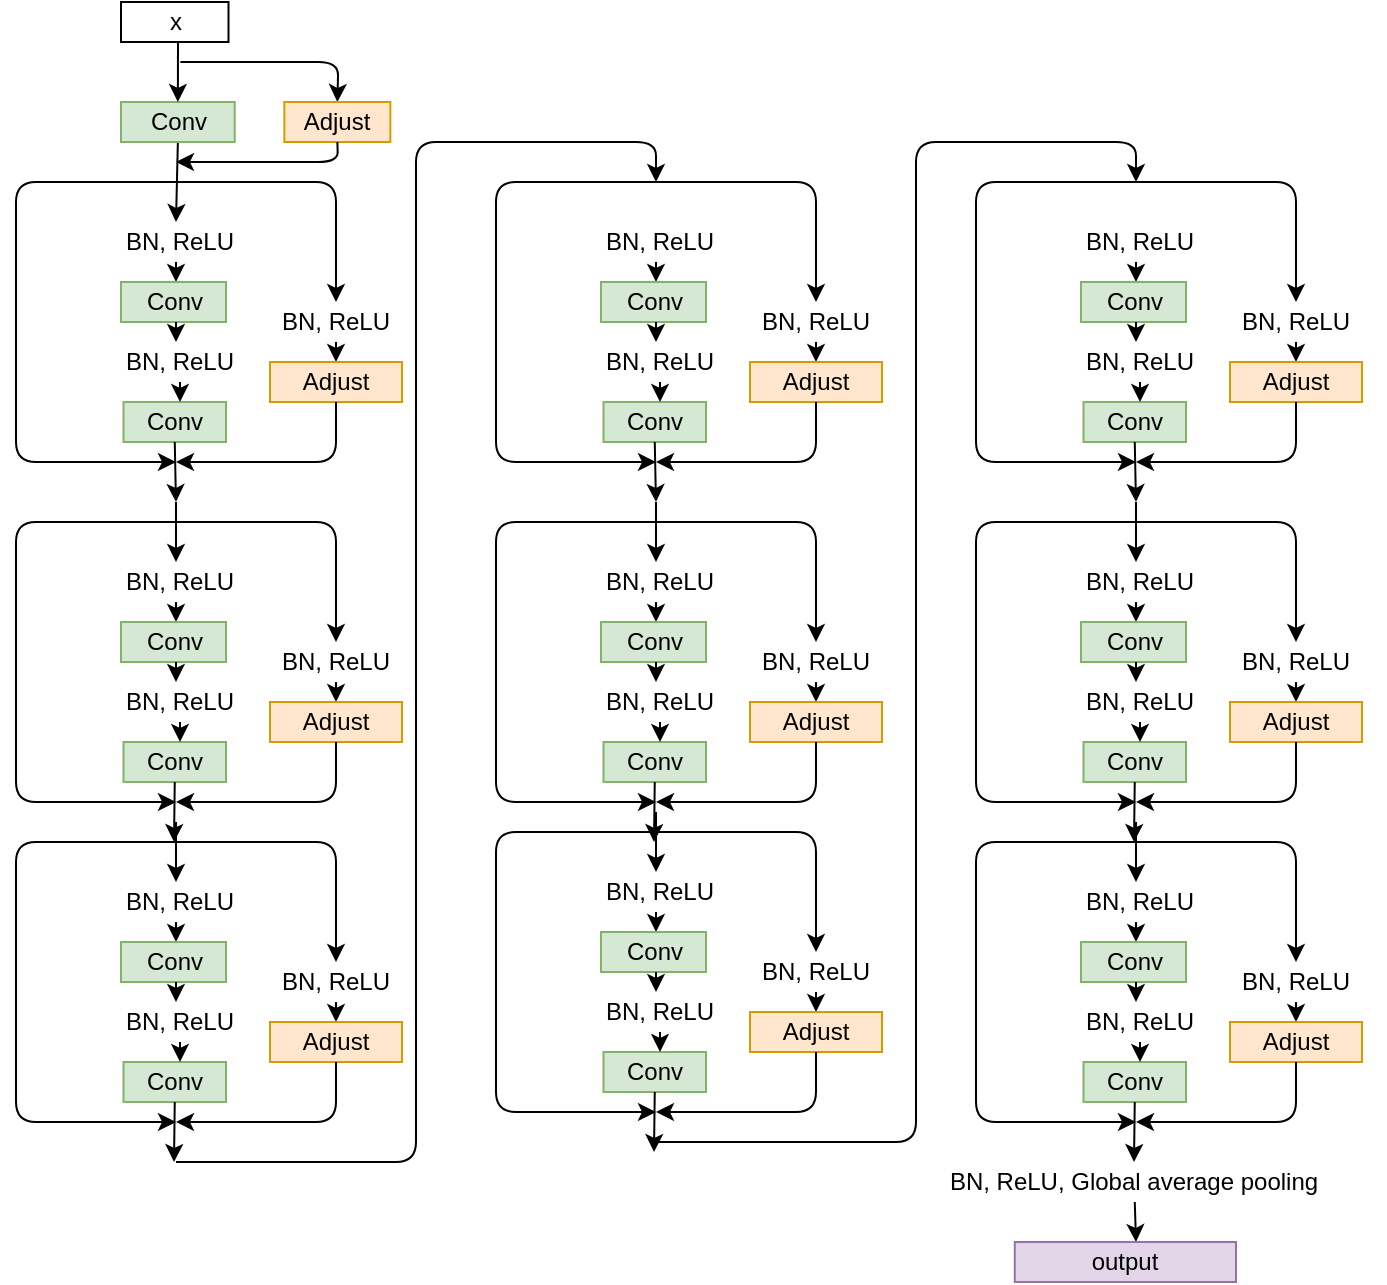 <mxfile version="14.6.11" type="github">
  <diagram id="GpvEQr9YDzucpZNFyImm" name="Page-1">
    <mxGraphModel dx="940" dy="432" grid="1" gridSize="10" guides="1" tooltips="1" connect="1" arrows="1" fold="1" page="1" pageScale="1" pageWidth="827" pageHeight="1169" math="0" shadow="0">
      <root>
        <mxCell id="0" />
        <mxCell id="1" parent="0" />
        <mxCell id="eCgNfEQt5wWKAngx1kvm-1" value="" style="endArrow=classic;html=1;exitX=0.5;exitY=1;exitDx=0;exitDy=0;" parent="1" edge="1" source="tpOn9UZyfmC797NuHd5--21">
          <mxGeometry width="50" height="50" relative="1" as="geometry">
            <mxPoint x="140" y="90" as="sourcePoint" />
            <mxPoint x="140" y="120" as="targetPoint" />
            <Array as="points" />
          </mxGeometry>
        </mxCell>
        <mxCell id="eCgNfEQt5wWKAngx1kvm-3" value="BN, ReLU" style="text;html=1;strokeColor=none;fillColor=none;align=center;verticalAlign=middle;whiteSpace=wrap;rounded=0;" parent="1" vertex="1">
          <mxGeometry x="92" y="120" width="100" height="20" as="geometry" />
        </mxCell>
        <mxCell id="eCgNfEQt5wWKAngx1kvm-4" value="" style="endArrow=classic;html=1;" parent="1" edge="1">
          <mxGeometry width="50" height="50" relative="1" as="geometry">
            <mxPoint x="140" y="140" as="sourcePoint" />
            <mxPoint x="140" y="150" as="targetPoint" />
          </mxGeometry>
        </mxCell>
        <mxCell id="eCgNfEQt5wWKAngx1kvm-7" value="Conv" style="rounded=0;whiteSpace=wrap;html=1;fillColor=#d5e8d4;strokeColor=#82b366;" parent="1" vertex="1">
          <mxGeometry x="112.5" y="150" width="52.5" height="20" as="geometry" />
        </mxCell>
        <mxCell id="eCgNfEQt5wWKAngx1kvm-8" value="" style="endArrow=classic;html=1;" parent="1" edge="1">
          <mxGeometry width="50" height="50" relative="1" as="geometry">
            <mxPoint x="140" y="170" as="sourcePoint" />
            <mxPoint x="140" y="180" as="targetPoint" />
          </mxGeometry>
        </mxCell>
        <mxCell id="eCgNfEQt5wWKAngx1kvm-12" value="BN, ReLU" style="text;html=1;strokeColor=none;fillColor=none;align=center;verticalAlign=middle;whiteSpace=wrap;rounded=0;" parent="1" vertex="1">
          <mxGeometry x="97" y="180" width="90" height="20" as="geometry" />
        </mxCell>
        <mxCell id="eCgNfEQt5wWKAngx1kvm-14" value="Conv" style="rounded=0;whiteSpace=wrap;html=1;fillColor=#d5e8d4;strokeColor=#82b366;" parent="1" vertex="1">
          <mxGeometry x="113.75" y="210" width="51.25" height="20" as="geometry" />
        </mxCell>
        <mxCell id="eCgNfEQt5wWKAngx1kvm-15" value="" style="endArrow=classic;html=1;exitX=0.5;exitY=1;exitDx=0;exitDy=0;" parent="1" edge="1" source="eCgNfEQt5wWKAngx1kvm-14">
          <mxGeometry width="50" height="50" relative="1" as="geometry">
            <mxPoint x="140" y="280" as="sourcePoint" />
            <mxPoint x="140" y="260" as="targetPoint" />
          </mxGeometry>
        </mxCell>
        <mxCell id="eCgNfEQt5wWKAngx1kvm-16" value="" style="endArrow=classic;html=1;" parent="1" edge="1">
          <mxGeometry width="50" height="50" relative="1" as="geometry">
            <mxPoint x="140" y="100" as="sourcePoint" />
            <mxPoint x="220" y="160" as="targetPoint" />
            <Array as="points">
              <mxPoint x="220" y="100" />
            </Array>
          </mxGeometry>
        </mxCell>
        <mxCell id="eCgNfEQt5wWKAngx1kvm-17" value="BN, ReLU" style="text;html=1;strokeColor=none;fillColor=none;align=center;verticalAlign=middle;whiteSpace=wrap;rounded=0;" parent="1" vertex="1">
          <mxGeometry x="180" y="160" width="80" height="20" as="geometry" />
        </mxCell>
        <mxCell id="eCgNfEQt5wWKAngx1kvm-20" value="" style="endArrow=classic;html=1;exitX=0.5;exitY=1;exitDx=0;exitDy=0;" parent="1" edge="1" source="eCgNfEQt5wWKAngx1kvm-17">
          <mxGeometry width="50" height="50" relative="1" as="geometry">
            <mxPoint x="240" y="190" as="sourcePoint" />
            <mxPoint x="220" y="190" as="targetPoint" />
          </mxGeometry>
        </mxCell>
        <mxCell id="eCgNfEQt5wWKAngx1kvm-21" value="Adjust" style="rounded=0;whiteSpace=wrap;html=1;fillColor=#ffe6cc;strokeColor=#d79b00;" parent="1" vertex="1">
          <mxGeometry x="187" y="190" width="66" height="20" as="geometry" />
        </mxCell>
        <mxCell id="eCgNfEQt5wWKAngx1kvm-22" value="" style="endArrow=classic;html=1;exitX=0.5;exitY=1;exitDx=0;exitDy=0;" parent="1" edge="1" source="eCgNfEQt5wWKAngx1kvm-21">
          <mxGeometry width="50" height="50" relative="1" as="geometry">
            <mxPoint x="220" y="240" as="sourcePoint" />
            <mxPoint x="140" y="240" as="targetPoint" />
            <Array as="points">
              <mxPoint x="220" y="240" />
            </Array>
          </mxGeometry>
        </mxCell>
        <mxCell id="eCgNfEQt5wWKAngx1kvm-23" value="" style="endArrow=classic;html=1;" parent="1" edge="1">
          <mxGeometry width="50" height="50" relative="1" as="geometry">
            <mxPoint x="140" y="100" as="sourcePoint" />
            <mxPoint x="140" y="240" as="targetPoint" />
            <Array as="points">
              <mxPoint x="60" y="100" />
              <mxPoint x="60" y="240" />
            </Array>
          </mxGeometry>
        </mxCell>
        <mxCell id="tpOn9UZyfmC797NuHd5--3" value="" style="endArrow=classic;html=1;exitX=0.5;exitY=1;exitDx=0;exitDy=0;" edge="1" parent="1" source="eCgNfEQt5wWKAngx1kvm-12">
          <mxGeometry width="50" height="50" relative="1" as="geometry">
            <mxPoint x="200" y="150" as="sourcePoint" />
            <mxPoint x="142" y="210" as="targetPoint" />
          </mxGeometry>
        </mxCell>
        <mxCell id="tpOn9UZyfmC797NuHd5--5" value="" style="endArrow=classic;html=1;" edge="1" parent="1">
          <mxGeometry width="50" height="50" relative="1" as="geometry">
            <mxPoint x="140" y="260" as="sourcePoint" />
            <mxPoint x="140" y="290" as="targetPoint" />
            <Array as="points" />
          </mxGeometry>
        </mxCell>
        <mxCell id="tpOn9UZyfmC797NuHd5--7" value="BN, ReLU" style="text;html=1;strokeColor=none;fillColor=none;align=center;verticalAlign=middle;whiteSpace=wrap;rounded=0;" vertex="1" parent="1">
          <mxGeometry x="92" y="290" width="100" height="20" as="geometry" />
        </mxCell>
        <mxCell id="tpOn9UZyfmC797NuHd5--8" value="" style="endArrow=classic;html=1;" edge="1" parent="1">
          <mxGeometry width="50" height="50" relative="1" as="geometry">
            <mxPoint x="140" y="310" as="sourcePoint" />
            <mxPoint x="140" y="320" as="targetPoint" />
          </mxGeometry>
        </mxCell>
        <mxCell id="tpOn9UZyfmC797NuHd5--9" value="Conv" style="rounded=0;whiteSpace=wrap;html=1;fillColor=#d5e8d4;strokeColor=#82b366;" vertex="1" parent="1">
          <mxGeometry x="112.5" y="320" width="52.5" height="20" as="geometry" />
        </mxCell>
        <mxCell id="tpOn9UZyfmC797NuHd5--10" value="" style="endArrow=classic;html=1;" edge="1" parent="1">
          <mxGeometry width="50" height="50" relative="1" as="geometry">
            <mxPoint x="140" y="340" as="sourcePoint" />
            <mxPoint x="140" y="350" as="targetPoint" />
          </mxGeometry>
        </mxCell>
        <mxCell id="tpOn9UZyfmC797NuHd5--11" value="BN, ReLU" style="text;html=1;strokeColor=none;fillColor=none;align=center;verticalAlign=middle;whiteSpace=wrap;rounded=0;" vertex="1" parent="1">
          <mxGeometry x="97" y="350" width="90" height="20" as="geometry" />
        </mxCell>
        <mxCell id="tpOn9UZyfmC797NuHd5--12" value="Conv" style="rounded=0;whiteSpace=wrap;html=1;fillColor=#d5e8d4;strokeColor=#82b366;" vertex="1" parent="1">
          <mxGeometry x="113.75" y="380" width="51.25" height="20" as="geometry" />
        </mxCell>
        <mxCell id="tpOn9UZyfmC797NuHd5--13" value="" style="endArrow=classic;html=1;" edge="1" parent="1">
          <mxGeometry width="50" height="50" relative="1" as="geometry">
            <mxPoint x="140" y="270" as="sourcePoint" />
            <mxPoint x="220" y="330" as="targetPoint" />
            <Array as="points">
              <mxPoint x="220" y="270" />
            </Array>
          </mxGeometry>
        </mxCell>
        <mxCell id="tpOn9UZyfmC797NuHd5--14" value="BN, ReLU" style="text;html=1;strokeColor=none;fillColor=none;align=center;verticalAlign=middle;whiteSpace=wrap;rounded=0;" vertex="1" parent="1">
          <mxGeometry x="180" y="330" width="80" height="20" as="geometry" />
        </mxCell>
        <mxCell id="tpOn9UZyfmC797NuHd5--15" value="" style="endArrow=classic;html=1;exitX=0.5;exitY=1;exitDx=0;exitDy=0;" edge="1" parent="1" source="tpOn9UZyfmC797NuHd5--14">
          <mxGeometry width="50" height="50" relative="1" as="geometry">
            <mxPoint x="240" y="360" as="sourcePoint" />
            <mxPoint x="220" y="360" as="targetPoint" />
          </mxGeometry>
        </mxCell>
        <mxCell id="tpOn9UZyfmC797NuHd5--16" value="Adjust" style="rounded=0;whiteSpace=wrap;html=1;fillColor=#ffe6cc;strokeColor=#d79b00;" vertex="1" parent="1">
          <mxGeometry x="187" y="360" width="66" height="20" as="geometry" />
        </mxCell>
        <mxCell id="tpOn9UZyfmC797NuHd5--17" value="" style="endArrow=classic;html=1;exitX=0.5;exitY=1;exitDx=0;exitDy=0;" edge="1" parent="1" source="tpOn9UZyfmC797NuHd5--16">
          <mxGeometry width="50" height="50" relative="1" as="geometry">
            <mxPoint x="220" y="410" as="sourcePoint" />
            <mxPoint x="140" y="410" as="targetPoint" />
            <Array as="points">
              <mxPoint x="220" y="410" />
            </Array>
          </mxGeometry>
        </mxCell>
        <mxCell id="tpOn9UZyfmC797NuHd5--18" value="" style="endArrow=classic;html=1;exitX=0;exitY=1;exitDx=0;exitDy=0;" edge="1" parent="1">
          <mxGeometry width="50" height="50" relative="1" as="geometry">
            <mxPoint x="140" y="270" as="sourcePoint" />
            <mxPoint x="140" y="410" as="targetPoint" />
            <Array as="points">
              <mxPoint x="60" y="270" />
              <mxPoint x="60" y="410" />
            </Array>
          </mxGeometry>
        </mxCell>
        <mxCell id="tpOn9UZyfmC797NuHd5--19" value="" style="endArrow=classic;html=1;exitX=0.5;exitY=1;exitDx=0;exitDy=0;" edge="1" parent="1" source="tpOn9UZyfmC797NuHd5--11">
          <mxGeometry width="50" height="50" relative="1" as="geometry">
            <mxPoint x="200" y="320" as="sourcePoint" />
            <mxPoint x="142" y="380" as="targetPoint" />
          </mxGeometry>
        </mxCell>
        <mxCell id="tpOn9UZyfmC797NuHd5--20" value="" style="endArrow=classic;html=1;exitX=0.5;exitY=1;exitDx=0;exitDy=0;" edge="1" parent="1" source="tpOn9UZyfmC797NuHd5--12">
          <mxGeometry width="50" height="50" relative="1" as="geometry">
            <mxPoint x="149.375" y="240" as="sourcePoint" />
            <mxPoint x="139" y="430" as="targetPoint" />
          </mxGeometry>
        </mxCell>
        <mxCell id="tpOn9UZyfmC797NuHd5--21" value="Conv" style="rounded=0;whiteSpace=wrap;html=1;fillColor=#d5e8d4;strokeColor=#82b366;" vertex="1" parent="1">
          <mxGeometry x="112.5" y="60" width="56.87" height="20" as="geometry" />
        </mxCell>
        <mxCell id="tpOn9UZyfmC797NuHd5--23" value="" style="endArrow=classic;html=1;entryX=0.5;entryY=0;entryDx=0;entryDy=0;" edge="1" parent="1" target="tpOn9UZyfmC797NuHd5--24">
          <mxGeometry width="50" height="50" relative="1" as="geometry">
            <mxPoint x="142.18" y="40" as="sourcePoint" />
            <mxPoint x="252.18" as="targetPoint" />
            <Array as="points">
              <mxPoint x="221.18" y="40" />
            </Array>
          </mxGeometry>
        </mxCell>
        <mxCell id="tpOn9UZyfmC797NuHd5--24" value="Adjust" style="rounded=0;whiteSpace=wrap;html=1;fillColor=#ffe6cc;strokeColor=#d79b00;" vertex="1" parent="1">
          <mxGeometry x="194.18" y="60" width="53" height="20" as="geometry" />
        </mxCell>
        <mxCell id="tpOn9UZyfmC797NuHd5--25" value="" style="endArrow=classic;html=1;exitX=0.5;exitY=1;exitDx=0;exitDy=0;" edge="1" parent="1" source="tpOn9UZyfmC797NuHd5--24">
          <mxGeometry width="50" height="50" relative="1" as="geometry">
            <mxPoint x="270" y="100" as="sourcePoint" />
            <mxPoint x="140" y="90" as="targetPoint" />
            <Array as="points">
              <mxPoint x="221" y="90" />
            </Array>
          </mxGeometry>
        </mxCell>
        <mxCell id="tpOn9UZyfmC797NuHd5--26" value="" style="endArrow=classic;html=1;entryX=0.5;entryY=0;entryDx=0;entryDy=0;" edge="1" parent="1" target="tpOn9UZyfmC797NuHd5--21">
          <mxGeometry width="50" height="50" relative="1" as="geometry">
            <mxPoint x="141" y="30" as="sourcePoint" />
            <mxPoint x="200" y="90" as="targetPoint" />
          </mxGeometry>
        </mxCell>
        <mxCell id="tpOn9UZyfmC797NuHd5--27" value="x" style="rounded=0;whiteSpace=wrap;html=1;" vertex="1" parent="1">
          <mxGeometry x="112.5" y="10" width="53.75" height="20" as="geometry" />
        </mxCell>
        <mxCell id="tpOn9UZyfmC797NuHd5--74" value="BN, ReLU" style="text;html=1;strokeColor=none;fillColor=none;align=center;verticalAlign=middle;whiteSpace=wrap;rounded=0;" vertex="1" parent="1">
          <mxGeometry x="332" y="120" width="100" height="20" as="geometry" />
        </mxCell>
        <mxCell id="tpOn9UZyfmC797NuHd5--75" value="" style="endArrow=classic;html=1;" edge="1" parent="1">
          <mxGeometry width="50" height="50" relative="1" as="geometry">
            <mxPoint x="380" y="140" as="sourcePoint" />
            <mxPoint x="380" y="150" as="targetPoint" />
          </mxGeometry>
        </mxCell>
        <mxCell id="tpOn9UZyfmC797NuHd5--76" value="Conv" style="rounded=0;whiteSpace=wrap;html=1;fillColor=#d5e8d4;strokeColor=#82b366;" vertex="1" parent="1">
          <mxGeometry x="352.5" y="150" width="52.5" height="20" as="geometry" />
        </mxCell>
        <mxCell id="tpOn9UZyfmC797NuHd5--77" value="" style="endArrow=classic;html=1;" edge="1" parent="1">
          <mxGeometry width="50" height="50" relative="1" as="geometry">
            <mxPoint x="380" y="170" as="sourcePoint" />
            <mxPoint x="380" y="180" as="targetPoint" />
          </mxGeometry>
        </mxCell>
        <mxCell id="tpOn9UZyfmC797NuHd5--78" value="BN, ReLU" style="text;html=1;strokeColor=none;fillColor=none;align=center;verticalAlign=middle;whiteSpace=wrap;rounded=0;" vertex="1" parent="1">
          <mxGeometry x="337" y="180" width="90" height="20" as="geometry" />
        </mxCell>
        <mxCell id="tpOn9UZyfmC797NuHd5--79" value="Conv" style="rounded=0;whiteSpace=wrap;html=1;fillColor=#d5e8d4;strokeColor=#82b366;" vertex="1" parent="1">
          <mxGeometry x="353.75" y="210" width="51.25" height="20" as="geometry" />
        </mxCell>
        <mxCell id="tpOn9UZyfmC797NuHd5--80" value="" style="endArrow=classic;html=1;exitX=0.5;exitY=1;exitDx=0;exitDy=0;" edge="1" parent="1" source="tpOn9UZyfmC797NuHd5--79">
          <mxGeometry width="50" height="50" relative="1" as="geometry">
            <mxPoint x="380" y="280" as="sourcePoint" />
            <mxPoint x="380" y="260" as="targetPoint" />
          </mxGeometry>
        </mxCell>
        <mxCell id="tpOn9UZyfmC797NuHd5--81" value="" style="endArrow=classic;html=1;" edge="1" parent="1">
          <mxGeometry width="50" height="50" relative="1" as="geometry">
            <mxPoint x="380" y="100" as="sourcePoint" />
            <mxPoint x="460" y="160" as="targetPoint" />
            <Array as="points">
              <mxPoint x="460" y="100" />
            </Array>
          </mxGeometry>
        </mxCell>
        <mxCell id="tpOn9UZyfmC797NuHd5--82" value="BN, ReLU" style="text;html=1;strokeColor=none;fillColor=none;align=center;verticalAlign=middle;whiteSpace=wrap;rounded=0;" vertex="1" parent="1">
          <mxGeometry x="420" y="160" width="80" height="20" as="geometry" />
        </mxCell>
        <mxCell id="tpOn9UZyfmC797NuHd5--83" value="" style="endArrow=classic;html=1;exitX=0.5;exitY=1;exitDx=0;exitDy=0;" edge="1" parent="1" source="tpOn9UZyfmC797NuHd5--82">
          <mxGeometry width="50" height="50" relative="1" as="geometry">
            <mxPoint x="480" y="190" as="sourcePoint" />
            <mxPoint x="460" y="190" as="targetPoint" />
          </mxGeometry>
        </mxCell>
        <mxCell id="tpOn9UZyfmC797NuHd5--84" value="Adjust" style="rounded=0;whiteSpace=wrap;html=1;fillColor=#ffe6cc;strokeColor=#d79b00;" vertex="1" parent="1">
          <mxGeometry x="427" y="190" width="66" height="20" as="geometry" />
        </mxCell>
        <mxCell id="tpOn9UZyfmC797NuHd5--85" value="" style="endArrow=classic;html=1;exitX=0.5;exitY=1;exitDx=0;exitDy=0;" edge="1" parent="1" source="tpOn9UZyfmC797NuHd5--84">
          <mxGeometry width="50" height="50" relative="1" as="geometry">
            <mxPoint x="460" y="240" as="sourcePoint" />
            <mxPoint x="380" y="240" as="targetPoint" />
            <Array as="points">
              <mxPoint x="460" y="240" />
            </Array>
          </mxGeometry>
        </mxCell>
        <mxCell id="tpOn9UZyfmC797NuHd5--86" value="" style="endArrow=classic;html=1;" edge="1" parent="1">
          <mxGeometry width="50" height="50" relative="1" as="geometry">
            <mxPoint x="380" y="100" as="sourcePoint" />
            <mxPoint x="380" y="240" as="targetPoint" />
            <Array as="points">
              <mxPoint x="300" y="100" />
              <mxPoint x="300" y="240" />
            </Array>
          </mxGeometry>
        </mxCell>
        <mxCell id="tpOn9UZyfmC797NuHd5--87" value="" style="endArrow=classic;html=1;exitX=0.5;exitY=1;exitDx=0;exitDy=0;" edge="1" parent="1" source="tpOn9UZyfmC797NuHd5--78">
          <mxGeometry width="50" height="50" relative="1" as="geometry">
            <mxPoint x="440" y="150" as="sourcePoint" />
            <mxPoint x="382" y="210" as="targetPoint" />
          </mxGeometry>
        </mxCell>
        <mxCell id="tpOn9UZyfmC797NuHd5--88" value="" style="endArrow=classic;html=1;" edge="1" parent="1">
          <mxGeometry width="50" height="50" relative="1" as="geometry">
            <mxPoint x="380" y="260" as="sourcePoint" />
            <mxPoint x="380" y="290" as="targetPoint" />
            <Array as="points" />
          </mxGeometry>
        </mxCell>
        <mxCell id="tpOn9UZyfmC797NuHd5--89" value="BN, ReLU" style="text;html=1;strokeColor=none;fillColor=none;align=center;verticalAlign=middle;whiteSpace=wrap;rounded=0;" vertex="1" parent="1">
          <mxGeometry x="332" y="290" width="100" height="20" as="geometry" />
        </mxCell>
        <mxCell id="tpOn9UZyfmC797NuHd5--90" value="" style="endArrow=classic;html=1;" edge="1" parent="1">
          <mxGeometry width="50" height="50" relative="1" as="geometry">
            <mxPoint x="380" y="310" as="sourcePoint" />
            <mxPoint x="380" y="320" as="targetPoint" />
          </mxGeometry>
        </mxCell>
        <mxCell id="tpOn9UZyfmC797NuHd5--91" value="Conv" style="rounded=0;whiteSpace=wrap;html=1;fillColor=#d5e8d4;strokeColor=#82b366;" vertex="1" parent="1">
          <mxGeometry x="352.5" y="320" width="52.5" height="20" as="geometry" />
        </mxCell>
        <mxCell id="tpOn9UZyfmC797NuHd5--92" value="" style="endArrow=classic;html=1;" edge="1" parent="1">
          <mxGeometry width="50" height="50" relative="1" as="geometry">
            <mxPoint x="380" y="340" as="sourcePoint" />
            <mxPoint x="380" y="350" as="targetPoint" />
          </mxGeometry>
        </mxCell>
        <mxCell id="tpOn9UZyfmC797NuHd5--93" value="BN, ReLU" style="text;html=1;strokeColor=none;fillColor=none;align=center;verticalAlign=middle;whiteSpace=wrap;rounded=0;" vertex="1" parent="1">
          <mxGeometry x="337" y="350" width="90" height="20" as="geometry" />
        </mxCell>
        <mxCell id="tpOn9UZyfmC797NuHd5--94" value="Conv" style="rounded=0;whiteSpace=wrap;html=1;fillColor=#d5e8d4;strokeColor=#82b366;" vertex="1" parent="1">
          <mxGeometry x="353.75" y="380" width="51.25" height="20" as="geometry" />
        </mxCell>
        <mxCell id="tpOn9UZyfmC797NuHd5--95" value="" style="endArrow=classic;html=1;" edge="1" parent="1">
          <mxGeometry width="50" height="50" relative="1" as="geometry">
            <mxPoint x="380" y="270" as="sourcePoint" />
            <mxPoint x="460" y="330" as="targetPoint" />
            <Array as="points">
              <mxPoint x="460" y="270" />
            </Array>
          </mxGeometry>
        </mxCell>
        <mxCell id="tpOn9UZyfmC797NuHd5--96" value="BN, ReLU" style="text;html=1;strokeColor=none;fillColor=none;align=center;verticalAlign=middle;whiteSpace=wrap;rounded=0;" vertex="1" parent="1">
          <mxGeometry x="420" y="330" width="80" height="20" as="geometry" />
        </mxCell>
        <mxCell id="tpOn9UZyfmC797NuHd5--97" value="" style="endArrow=classic;html=1;exitX=0.5;exitY=1;exitDx=0;exitDy=0;" edge="1" parent="1" source="tpOn9UZyfmC797NuHd5--96">
          <mxGeometry width="50" height="50" relative="1" as="geometry">
            <mxPoint x="480" y="360" as="sourcePoint" />
            <mxPoint x="460" y="360" as="targetPoint" />
          </mxGeometry>
        </mxCell>
        <mxCell id="tpOn9UZyfmC797NuHd5--98" value="Adjust" style="rounded=0;whiteSpace=wrap;html=1;fillColor=#ffe6cc;strokeColor=#d79b00;" vertex="1" parent="1">
          <mxGeometry x="427" y="360" width="66" height="20" as="geometry" />
        </mxCell>
        <mxCell id="tpOn9UZyfmC797NuHd5--99" value="" style="endArrow=classic;html=1;exitX=0.5;exitY=1;exitDx=0;exitDy=0;" edge="1" parent="1" source="tpOn9UZyfmC797NuHd5--98">
          <mxGeometry width="50" height="50" relative="1" as="geometry">
            <mxPoint x="460" y="410" as="sourcePoint" />
            <mxPoint x="380" y="410" as="targetPoint" />
            <Array as="points">
              <mxPoint x="460" y="410" />
            </Array>
          </mxGeometry>
        </mxCell>
        <mxCell id="tpOn9UZyfmC797NuHd5--100" value="" style="endArrow=classic;html=1;exitX=0;exitY=1;exitDx=0;exitDy=0;" edge="1" parent="1">
          <mxGeometry width="50" height="50" relative="1" as="geometry">
            <mxPoint x="380" y="270" as="sourcePoint" />
            <mxPoint x="380" y="410" as="targetPoint" />
            <Array as="points">
              <mxPoint x="300" y="270" />
              <mxPoint x="300" y="410" />
            </Array>
          </mxGeometry>
        </mxCell>
        <mxCell id="tpOn9UZyfmC797NuHd5--101" value="" style="endArrow=classic;html=1;exitX=0.5;exitY=1;exitDx=0;exitDy=0;" edge="1" parent="1" source="tpOn9UZyfmC797NuHd5--93">
          <mxGeometry width="50" height="50" relative="1" as="geometry">
            <mxPoint x="440" y="320" as="sourcePoint" />
            <mxPoint x="382" y="380" as="targetPoint" />
          </mxGeometry>
        </mxCell>
        <mxCell id="tpOn9UZyfmC797NuHd5--102" value="" style="endArrow=classic;html=1;exitX=0.5;exitY=1;exitDx=0;exitDy=0;" edge="1" parent="1" source="tpOn9UZyfmC797NuHd5--94">
          <mxGeometry width="50" height="50" relative="1" as="geometry">
            <mxPoint x="389.375" y="240" as="sourcePoint" />
            <mxPoint x="379" y="430" as="targetPoint" />
          </mxGeometry>
        </mxCell>
        <mxCell id="tpOn9UZyfmC797NuHd5--103" value="BN, ReLU" style="text;html=1;strokeColor=none;fillColor=none;align=center;verticalAlign=middle;whiteSpace=wrap;rounded=0;" vertex="1" parent="1">
          <mxGeometry x="572" y="120" width="100" height="20" as="geometry" />
        </mxCell>
        <mxCell id="tpOn9UZyfmC797NuHd5--104" value="" style="endArrow=classic;html=1;" edge="1" parent="1">
          <mxGeometry width="50" height="50" relative="1" as="geometry">
            <mxPoint x="620" y="140" as="sourcePoint" />
            <mxPoint x="620" y="150" as="targetPoint" />
          </mxGeometry>
        </mxCell>
        <mxCell id="tpOn9UZyfmC797NuHd5--105" value="Conv" style="rounded=0;whiteSpace=wrap;html=1;fillColor=#d5e8d4;strokeColor=#82b366;" vertex="1" parent="1">
          <mxGeometry x="592.5" y="150" width="52.5" height="20" as="geometry" />
        </mxCell>
        <mxCell id="tpOn9UZyfmC797NuHd5--106" value="" style="endArrow=classic;html=1;" edge="1" parent="1">
          <mxGeometry width="50" height="50" relative="1" as="geometry">
            <mxPoint x="620" y="170" as="sourcePoint" />
            <mxPoint x="620" y="180" as="targetPoint" />
          </mxGeometry>
        </mxCell>
        <mxCell id="tpOn9UZyfmC797NuHd5--107" value="BN, ReLU" style="text;html=1;strokeColor=none;fillColor=none;align=center;verticalAlign=middle;whiteSpace=wrap;rounded=0;" vertex="1" parent="1">
          <mxGeometry x="577" y="180" width="90" height="20" as="geometry" />
        </mxCell>
        <mxCell id="tpOn9UZyfmC797NuHd5--108" value="Conv" style="rounded=0;whiteSpace=wrap;html=1;fillColor=#d5e8d4;strokeColor=#82b366;" vertex="1" parent="1">
          <mxGeometry x="593.75" y="210" width="51.25" height="20" as="geometry" />
        </mxCell>
        <mxCell id="tpOn9UZyfmC797NuHd5--109" value="" style="endArrow=classic;html=1;exitX=0.5;exitY=1;exitDx=0;exitDy=0;" edge="1" parent="1" source="tpOn9UZyfmC797NuHd5--108">
          <mxGeometry width="50" height="50" relative="1" as="geometry">
            <mxPoint x="620" y="280" as="sourcePoint" />
            <mxPoint x="620" y="260" as="targetPoint" />
          </mxGeometry>
        </mxCell>
        <mxCell id="tpOn9UZyfmC797NuHd5--110" value="" style="endArrow=classic;html=1;" edge="1" parent="1">
          <mxGeometry width="50" height="50" relative="1" as="geometry">
            <mxPoint x="620" y="100" as="sourcePoint" />
            <mxPoint x="700" y="160" as="targetPoint" />
            <Array as="points">
              <mxPoint x="700" y="100" />
            </Array>
          </mxGeometry>
        </mxCell>
        <mxCell id="tpOn9UZyfmC797NuHd5--111" value="BN, ReLU" style="text;html=1;strokeColor=none;fillColor=none;align=center;verticalAlign=middle;whiteSpace=wrap;rounded=0;" vertex="1" parent="1">
          <mxGeometry x="660" y="160" width="80" height="20" as="geometry" />
        </mxCell>
        <mxCell id="tpOn9UZyfmC797NuHd5--112" value="" style="endArrow=classic;html=1;exitX=0.5;exitY=1;exitDx=0;exitDy=0;" edge="1" parent="1" source="tpOn9UZyfmC797NuHd5--111">
          <mxGeometry width="50" height="50" relative="1" as="geometry">
            <mxPoint x="720" y="190" as="sourcePoint" />
            <mxPoint x="700" y="190" as="targetPoint" />
          </mxGeometry>
        </mxCell>
        <mxCell id="tpOn9UZyfmC797NuHd5--113" value="Adjust" style="rounded=0;whiteSpace=wrap;html=1;fillColor=#ffe6cc;strokeColor=#d79b00;" vertex="1" parent="1">
          <mxGeometry x="667" y="190" width="66" height="20" as="geometry" />
        </mxCell>
        <mxCell id="tpOn9UZyfmC797NuHd5--114" value="" style="endArrow=classic;html=1;exitX=0.5;exitY=1;exitDx=0;exitDy=0;" edge="1" parent="1" source="tpOn9UZyfmC797NuHd5--113">
          <mxGeometry width="50" height="50" relative="1" as="geometry">
            <mxPoint x="700" y="240" as="sourcePoint" />
            <mxPoint x="620" y="240" as="targetPoint" />
            <Array as="points">
              <mxPoint x="700" y="240" />
            </Array>
          </mxGeometry>
        </mxCell>
        <mxCell id="tpOn9UZyfmC797NuHd5--115" value="" style="endArrow=classic;html=1;" edge="1" parent="1">
          <mxGeometry width="50" height="50" relative="1" as="geometry">
            <mxPoint x="620" y="100" as="sourcePoint" />
            <mxPoint x="620" y="240" as="targetPoint" />
            <Array as="points">
              <mxPoint x="540" y="100" />
              <mxPoint x="540" y="240" />
            </Array>
          </mxGeometry>
        </mxCell>
        <mxCell id="tpOn9UZyfmC797NuHd5--116" value="" style="endArrow=classic;html=1;exitX=0.5;exitY=1;exitDx=0;exitDy=0;" edge="1" parent="1" source="tpOn9UZyfmC797NuHd5--107">
          <mxGeometry width="50" height="50" relative="1" as="geometry">
            <mxPoint x="680" y="150" as="sourcePoint" />
            <mxPoint x="622" y="210" as="targetPoint" />
          </mxGeometry>
        </mxCell>
        <mxCell id="tpOn9UZyfmC797NuHd5--117" value="" style="endArrow=classic;html=1;" edge="1" parent="1">
          <mxGeometry width="50" height="50" relative="1" as="geometry">
            <mxPoint x="620" y="260" as="sourcePoint" />
            <mxPoint x="620" y="290" as="targetPoint" />
            <Array as="points" />
          </mxGeometry>
        </mxCell>
        <mxCell id="tpOn9UZyfmC797NuHd5--118" value="BN, ReLU" style="text;html=1;strokeColor=none;fillColor=none;align=center;verticalAlign=middle;whiteSpace=wrap;rounded=0;" vertex="1" parent="1">
          <mxGeometry x="572" y="290" width="100" height="20" as="geometry" />
        </mxCell>
        <mxCell id="tpOn9UZyfmC797NuHd5--119" value="" style="endArrow=classic;html=1;" edge="1" parent="1">
          <mxGeometry width="50" height="50" relative="1" as="geometry">
            <mxPoint x="620" y="310" as="sourcePoint" />
            <mxPoint x="620" y="320" as="targetPoint" />
          </mxGeometry>
        </mxCell>
        <mxCell id="tpOn9UZyfmC797NuHd5--120" value="Conv" style="rounded=0;whiteSpace=wrap;html=1;fillColor=#d5e8d4;strokeColor=#82b366;" vertex="1" parent="1">
          <mxGeometry x="592.5" y="320" width="52.5" height="20" as="geometry" />
        </mxCell>
        <mxCell id="tpOn9UZyfmC797NuHd5--121" value="" style="endArrow=classic;html=1;" edge="1" parent="1">
          <mxGeometry width="50" height="50" relative="1" as="geometry">
            <mxPoint x="620" y="340" as="sourcePoint" />
            <mxPoint x="620" y="350" as="targetPoint" />
          </mxGeometry>
        </mxCell>
        <mxCell id="tpOn9UZyfmC797NuHd5--122" value="BN, ReLU" style="text;html=1;strokeColor=none;fillColor=none;align=center;verticalAlign=middle;whiteSpace=wrap;rounded=0;" vertex="1" parent="1">
          <mxGeometry x="577" y="350" width="90" height="20" as="geometry" />
        </mxCell>
        <mxCell id="tpOn9UZyfmC797NuHd5--123" value="Conv" style="rounded=0;whiteSpace=wrap;html=1;fillColor=#d5e8d4;strokeColor=#82b366;" vertex="1" parent="1">
          <mxGeometry x="593.75" y="380" width="51.25" height="20" as="geometry" />
        </mxCell>
        <mxCell id="tpOn9UZyfmC797NuHd5--124" value="" style="endArrow=classic;html=1;" edge="1" parent="1">
          <mxGeometry width="50" height="50" relative="1" as="geometry">
            <mxPoint x="620" y="270" as="sourcePoint" />
            <mxPoint x="700" y="330" as="targetPoint" />
            <Array as="points">
              <mxPoint x="700" y="270" />
            </Array>
          </mxGeometry>
        </mxCell>
        <mxCell id="tpOn9UZyfmC797NuHd5--125" value="BN, ReLU" style="text;html=1;strokeColor=none;fillColor=none;align=center;verticalAlign=middle;whiteSpace=wrap;rounded=0;" vertex="1" parent="1">
          <mxGeometry x="660" y="330" width="80" height="20" as="geometry" />
        </mxCell>
        <mxCell id="tpOn9UZyfmC797NuHd5--126" value="" style="endArrow=classic;html=1;exitX=0.5;exitY=1;exitDx=0;exitDy=0;" edge="1" parent="1" source="tpOn9UZyfmC797NuHd5--125">
          <mxGeometry width="50" height="50" relative="1" as="geometry">
            <mxPoint x="720" y="360" as="sourcePoint" />
            <mxPoint x="700" y="360" as="targetPoint" />
          </mxGeometry>
        </mxCell>
        <mxCell id="tpOn9UZyfmC797NuHd5--127" value="Adjust" style="rounded=0;whiteSpace=wrap;html=1;fillColor=#ffe6cc;strokeColor=#d79b00;" vertex="1" parent="1">
          <mxGeometry x="667" y="360" width="66" height="20" as="geometry" />
        </mxCell>
        <mxCell id="tpOn9UZyfmC797NuHd5--128" value="" style="endArrow=classic;html=1;exitX=0.5;exitY=1;exitDx=0;exitDy=0;" edge="1" parent="1" source="tpOn9UZyfmC797NuHd5--127">
          <mxGeometry width="50" height="50" relative="1" as="geometry">
            <mxPoint x="700" y="410" as="sourcePoint" />
            <mxPoint x="620" y="410" as="targetPoint" />
            <Array as="points">
              <mxPoint x="700" y="410" />
            </Array>
          </mxGeometry>
        </mxCell>
        <mxCell id="tpOn9UZyfmC797NuHd5--129" value="" style="endArrow=classic;html=1;exitX=0;exitY=1;exitDx=0;exitDy=0;" edge="1" parent="1">
          <mxGeometry width="50" height="50" relative="1" as="geometry">
            <mxPoint x="620" y="270" as="sourcePoint" />
            <mxPoint x="620" y="410" as="targetPoint" />
            <Array as="points">
              <mxPoint x="540" y="270" />
              <mxPoint x="540" y="410" />
            </Array>
          </mxGeometry>
        </mxCell>
        <mxCell id="tpOn9UZyfmC797NuHd5--130" value="" style="endArrow=classic;html=1;exitX=0.5;exitY=1;exitDx=0;exitDy=0;" edge="1" parent="1" source="tpOn9UZyfmC797NuHd5--122">
          <mxGeometry width="50" height="50" relative="1" as="geometry">
            <mxPoint x="680" y="320" as="sourcePoint" />
            <mxPoint x="622" y="380" as="targetPoint" />
          </mxGeometry>
        </mxCell>
        <mxCell id="tpOn9UZyfmC797NuHd5--131" value="" style="endArrow=classic;html=1;exitX=0.5;exitY=1;exitDx=0;exitDy=0;" edge="1" parent="1" source="tpOn9UZyfmC797NuHd5--123">
          <mxGeometry width="50" height="50" relative="1" as="geometry">
            <mxPoint x="629.375" y="240" as="sourcePoint" />
            <mxPoint x="619" y="430" as="targetPoint" />
          </mxGeometry>
        </mxCell>
        <mxCell id="tpOn9UZyfmC797NuHd5--132" value="" style="endArrow=classic;html=1;" edge="1" parent="1">
          <mxGeometry width="50" height="50" relative="1" as="geometry">
            <mxPoint x="140" y="420" as="sourcePoint" />
            <mxPoint x="140" y="450" as="targetPoint" />
            <Array as="points" />
          </mxGeometry>
        </mxCell>
        <mxCell id="tpOn9UZyfmC797NuHd5--133" value="BN, ReLU" style="text;html=1;strokeColor=none;fillColor=none;align=center;verticalAlign=middle;whiteSpace=wrap;rounded=0;" vertex="1" parent="1">
          <mxGeometry x="92" y="450" width="100" height="20" as="geometry" />
        </mxCell>
        <mxCell id="tpOn9UZyfmC797NuHd5--134" value="" style="endArrow=classic;html=1;" edge="1" parent="1">
          <mxGeometry width="50" height="50" relative="1" as="geometry">
            <mxPoint x="140" y="470" as="sourcePoint" />
            <mxPoint x="140" y="480" as="targetPoint" />
          </mxGeometry>
        </mxCell>
        <mxCell id="tpOn9UZyfmC797NuHd5--135" value="Conv" style="rounded=0;whiteSpace=wrap;html=1;fillColor=#d5e8d4;strokeColor=#82b366;" vertex="1" parent="1">
          <mxGeometry x="112.5" y="480" width="52.5" height="20" as="geometry" />
        </mxCell>
        <mxCell id="tpOn9UZyfmC797NuHd5--136" value="" style="endArrow=classic;html=1;" edge="1" parent="1">
          <mxGeometry width="50" height="50" relative="1" as="geometry">
            <mxPoint x="140" y="500" as="sourcePoint" />
            <mxPoint x="140" y="510" as="targetPoint" />
          </mxGeometry>
        </mxCell>
        <mxCell id="tpOn9UZyfmC797NuHd5--137" value="BN, ReLU" style="text;html=1;strokeColor=none;fillColor=none;align=center;verticalAlign=middle;whiteSpace=wrap;rounded=0;" vertex="1" parent="1">
          <mxGeometry x="97" y="510" width="90" height="20" as="geometry" />
        </mxCell>
        <mxCell id="tpOn9UZyfmC797NuHd5--138" value="Conv" style="rounded=0;whiteSpace=wrap;html=1;fillColor=#d5e8d4;strokeColor=#82b366;" vertex="1" parent="1">
          <mxGeometry x="113.75" y="540" width="51.25" height="20" as="geometry" />
        </mxCell>
        <mxCell id="tpOn9UZyfmC797NuHd5--139" value="" style="endArrow=classic;html=1;" edge="1" parent="1">
          <mxGeometry width="50" height="50" relative="1" as="geometry">
            <mxPoint x="140" y="430" as="sourcePoint" />
            <mxPoint x="220" y="490" as="targetPoint" />
            <Array as="points">
              <mxPoint x="220" y="430" />
            </Array>
          </mxGeometry>
        </mxCell>
        <mxCell id="tpOn9UZyfmC797NuHd5--140" value="BN, ReLU" style="text;html=1;strokeColor=none;fillColor=none;align=center;verticalAlign=middle;whiteSpace=wrap;rounded=0;" vertex="1" parent="1">
          <mxGeometry x="180" y="490" width="80" height="20" as="geometry" />
        </mxCell>
        <mxCell id="tpOn9UZyfmC797NuHd5--141" value="" style="endArrow=classic;html=1;exitX=0.5;exitY=1;exitDx=0;exitDy=0;" edge="1" parent="1" source="tpOn9UZyfmC797NuHd5--140">
          <mxGeometry width="50" height="50" relative="1" as="geometry">
            <mxPoint x="240" y="520" as="sourcePoint" />
            <mxPoint x="220" y="520" as="targetPoint" />
          </mxGeometry>
        </mxCell>
        <mxCell id="tpOn9UZyfmC797NuHd5--142" value="Adjust" style="rounded=0;whiteSpace=wrap;html=1;fillColor=#ffe6cc;strokeColor=#d79b00;" vertex="1" parent="1">
          <mxGeometry x="187" y="520" width="66" height="20" as="geometry" />
        </mxCell>
        <mxCell id="tpOn9UZyfmC797NuHd5--143" value="" style="endArrow=classic;html=1;exitX=0.5;exitY=1;exitDx=0;exitDy=0;" edge="1" parent="1" source="tpOn9UZyfmC797NuHd5--142">
          <mxGeometry width="50" height="50" relative="1" as="geometry">
            <mxPoint x="220" y="570" as="sourcePoint" />
            <mxPoint x="140" y="570" as="targetPoint" />
            <Array as="points">
              <mxPoint x="220" y="570" />
            </Array>
          </mxGeometry>
        </mxCell>
        <mxCell id="tpOn9UZyfmC797NuHd5--144" value="" style="endArrow=classic;html=1;exitX=0;exitY=1;exitDx=0;exitDy=0;" edge="1" parent="1">
          <mxGeometry width="50" height="50" relative="1" as="geometry">
            <mxPoint x="140" y="430" as="sourcePoint" />
            <mxPoint x="140" y="570" as="targetPoint" />
            <Array as="points">
              <mxPoint x="60" y="430" />
              <mxPoint x="60" y="570" />
            </Array>
          </mxGeometry>
        </mxCell>
        <mxCell id="tpOn9UZyfmC797NuHd5--145" value="" style="endArrow=classic;html=1;exitX=0.5;exitY=1;exitDx=0;exitDy=0;" edge="1" parent="1" source="tpOn9UZyfmC797NuHd5--137">
          <mxGeometry width="50" height="50" relative="1" as="geometry">
            <mxPoint x="200" y="480" as="sourcePoint" />
            <mxPoint x="142" y="540" as="targetPoint" />
          </mxGeometry>
        </mxCell>
        <mxCell id="tpOn9UZyfmC797NuHd5--146" value="" style="endArrow=classic;html=1;exitX=0.5;exitY=1;exitDx=0;exitDy=0;" edge="1" parent="1" source="tpOn9UZyfmC797NuHd5--138">
          <mxGeometry width="50" height="50" relative="1" as="geometry">
            <mxPoint x="149.375" y="400" as="sourcePoint" />
            <mxPoint x="139" y="590" as="targetPoint" />
          </mxGeometry>
        </mxCell>
        <mxCell id="tpOn9UZyfmC797NuHd5--147" value="" style="endArrow=classic;html=1;" edge="1" parent="1">
          <mxGeometry width="50" height="50" relative="1" as="geometry">
            <mxPoint x="380" y="415" as="sourcePoint" />
            <mxPoint x="380" y="445" as="targetPoint" />
            <Array as="points" />
          </mxGeometry>
        </mxCell>
        <mxCell id="tpOn9UZyfmC797NuHd5--148" value="BN, ReLU" style="text;html=1;strokeColor=none;fillColor=none;align=center;verticalAlign=middle;whiteSpace=wrap;rounded=0;" vertex="1" parent="1">
          <mxGeometry x="332" y="445" width="100" height="20" as="geometry" />
        </mxCell>
        <mxCell id="tpOn9UZyfmC797NuHd5--149" value="" style="endArrow=classic;html=1;" edge="1" parent="1">
          <mxGeometry width="50" height="50" relative="1" as="geometry">
            <mxPoint x="380" y="465" as="sourcePoint" />
            <mxPoint x="380" y="475" as="targetPoint" />
          </mxGeometry>
        </mxCell>
        <mxCell id="tpOn9UZyfmC797NuHd5--150" value="Conv" style="rounded=0;whiteSpace=wrap;html=1;fillColor=#d5e8d4;strokeColor=#82b366;" vertex="1" parent="1">
          <mxGeometry x="352.5" y="475" width="52.5" height="20" as="geometry" />
        </mxCell>
        <mxCell id="tpOn9UZyfmC797NuHd5--151" value="" style="endArrow=classic;html=1;" edge="1" parent="1">
          <mxGeometry width="50" height="50" relative="1" as="geometry">
            <mxPoint x="380" y="495" as="sourcePoint" />
            <mxPoint x="380" y="505" as="targetPoint" />
          </mxGeometry>
        </mxCell>
        <mxCell id="tpOn9UZyfmC797NuHd5--152" value="BN, ReLU" style="text;html=1;strokeColor=none;fillColor=none;align=center;verticalAlign=middle;whiteSpace=wrap;rounded=0;" vertex="1" parent="1">
          <mxGeometry x="337" y="505" width="90" height="20" as="geometry" />
        </mxCell>
        <mxCell id="tpOn9UZyfmC797NuHd5--153" value="Conv" style="rounded=0;whiteSpace=wrap;html=1;fillColor=#d5e8d4;strokeColor=#82b366;" vertex="1" parent="1">
          <mxGeometry x="353.75" y="535" width="51.25" height="20" as="geometry" />
        </mxCell>
        <mxCell id="tpOn9UZyfmC797NuHd5--154" value="" style="endArrow=classic;html=1;" edge="1" parent="1">
          <mxGeometry width="50" height="50" relative="1" as="geometry">
            <mxPoint x="380" y="425" as="sourcePoint" />
            <mxPoint x="460" y="485" as="targetPoint" />
            <Array as="points">
              <mxPoint x="460" y="425" />
            </Array>
          </mxGeometry>
        </mxCell>
        <mxCell id="tpOn9UZyfmC797NuHd5--155" value="BN, ReLU" style="text;html=1;strokeColor=none;fillColor=none;align=center;verticalAlign=middle;whiteSpace=wrap;rounded=0;" vertex="1" parent="1">
          <mxGeometry x="420" y="485" width="80" height="20" as="geometry" />
        </mxCell>
        <mxCell id="tpOn9UZyfmC797NuHd5--156" value="" style="endArrow=classic;html=1;exitX=0.5;exitY=1;exitDx=0;exitDy=0;" edge="1" parent="1" source="tpOn9UZyfmC797NuHd5--155">
          <mxGeometry width="50" height="50" relative="1" as="geometry">
            <mxPoint x="480" y="515" as="sourcePoint" />
            <mxPoint x="460" y="515" as="targetPoint" />
          </mxGeometry>
        </mxCell>
        <mxCell id="tpOn9UZyfmC797NuHd5--157" value="Adjust" style="rounded=0;whiteSpace=wrap;html=1;fillColor=#ffe6cc;strokeColor=#d79b00;" vertex="1" parent="1">
          <mxGeometry x="427" y="515" width="66" height="20" as="geometry" />
        </mxCell>
        <mxCell id="tpOn9UZyfmC797NuHd5--158" value="" style="endArrow=classic;html=1;exitX=0.5;exitY=1;exitDx=0;exitDy=0;" edge="1" parent="1" source="tpOn9UZyfmC797NuHd5--157">
          <mxGeometry width="50" height="50" relative="1" as="geometry">
            <mxPoint x="460" y="565" as="sourcePoint" />
            <mxPoint x="380" y="565" as="targetPoint" />
            <Array as="points">
              <mxPoint x="460" y="565" />
            </Array>
          </mxGeometry>
        </mxCell>
        <mxCell id="tpOn9UZyfmC797NuHd5--159" value="" style="endArrow=classic;html=1;exitX=0;exitY=1;exitDx=0;exitDy=0;" edge="1" parent="1">
          <mxGeometry width="50" height="50" relative="1" as="geometry">
            <mxPoint x="380" y="425" as="sourcePoint" />
            <mxPoint x="380" y="565" as="targetPoint" />
            <Array as="points">
              <mxPoint x="300" y="425" />
              <mxPoint x="300" y="565" />
            </Array>
          </mxGeometry>
        </mxCell>
        <mxCell id="tpOn9UZyfmC797NuHd5--160" value="" style="endArrow=classic;html=1;exitX=0.5;exitY=1;exitDx=0;exitDy=0;" edge="1" parent="1" source="tpOn9UZyfmC797NuHd5--152">
          <mxGeometry width="50" height="50" relative="1" as="geometry">
            <mxPoint x="440" y="475" as="sourcePoint" />
            <mxPoint x="382" y="535" as="targetPoint" />
          </mxGeometry>
        </mxCell>
        <mxCell id="tpOn9UZyfmC797NuHd5--161" value="" style="endArrow=classic;html=1;exitX=0.5;exitY=1;exitDx=0;exitDy=0;" edge="1" parent="1" source="tpOn9UZyfmC797NuHd5--153">
          <mxGeometry width="50" height="50" relative="1" as="geometry">
            <mxPoint x="389.375" y="395" as="sourcePoint" />
            <mxPoint x="379" y="585" as="targetPoint" />
          </mxGeometry>
        </mxCell>
        <mxCell id="tpOn9UZyfmC797NuHd5--162" value="" style="endArrow=classic;html=1;" edge="1" parent="1">
          <mxGeometry width="50" height="50" relative="1" as="geometry">
            <mxPoint x="620" y="420" as="sourcePoint" />
            <mxPoint x="620" y="450" as="targetPoint" />
            <Array as="points" />
          </mxGeometry>
        </mxCell>
        <mxCell id="tpOn9UZyfmC797NuHd5--163" value="BN, ReLU" style="text;html=1;strokeColor=none;fillColor=none;align=center;verticalAlign=middle;whiteSpace=wrap;rounded=0;" vertex="1" parent="1">
          <mxGeometry x="572" y="450" width="100" height="20" as="geometry" />
        </mxCell>
        <mxCell id="tpOn9UZyfmC797NuHd5--164" value="" style="endArrow=classic;html=1;" edge="1" parent="1">
          <mxGeometry width="50" height="50" relative="1" as="geometry">
            <mxPoint x="620" y="470" as="sourcePoint" />
            <mxPoint x="620" y="480" as="targetPoint" />
          </mxGeometry>
        </mxCell>
        <mxCell id="tpOn9UZyfmC797NuHd5--165" value="Conv" style="rounded=0;whiteSpace=wrap;html=1;fillColor=#d5e8d4;strokeColor=#82b366;" vertex="1" parent="1">
          <mxGeometry x="592.5" y="480" width="52.5" height="20" as="geometry" />
        </mxCell>
        <mxCell id="tpOn9UZyfmC797NuHd5--166" value="" style="endArrow=classic;html=1;" edge="1" parent="1">
          <mxGeometry width="50" height="50" relative="1" as="geometry">
            <mxPoint x="620" y="500" as="sourcePoint" />
            <mxPoint x="620" y="510" as="targetPoint" />
          </mxGeometry>
        </mxCell>
        <mxCell id="tpOn9UZyfmC797NuHd5--167" value="BN, ReLU" style="text;html=1;strokeColor=none;fillColor=none;align=center;verticalAlign=middle;whiteSpace=wrap;rounded=0;" vertex="1" parent="1">
          <mxGeometry x="577" y="510" width="90" height="20" as="geometry" />
        </mxCell>
        <mxCell id="tpOn9UZyfmC797NuHd5--168" value="Conv" style="rounded=0;whiteSpace=wrap;html=1;fillColor=#d5e8d4;strokeColor=#82b366;" vertex="1" parent="1">
          <mxGeometry x="593.75" y="540" width="51.25" height="20" as="geometry" />
        </mxCell>
        <mxCell id="tpOn9UZyfmC797NuHd5--169" value="" style="endArrow=classic;html=1;" edge="1" parent="1">
          <mxGeometry width="50" height="50" relative="1" as="geometry">
            <mxPoint x="620" y="430" as="sourcePoint" />
            <mxPoint x="700" y="490" as="targetPoint" />
            <Array as="points">
              <mxPoint x="700" y="430" />
            </Array>
          </mxGeometry>
        </mxCell>
        <mxCell id="tpOn9UZyfmC797NuHd5--170" value="BN, ReLU" style="text;html=1;strokeColor=none;fillColor=none;align=center;verticalAlign=middle;whiteSpace=wrap;rounded=0;" vertex="1" parent="1">
          <mxGeometry x="660" y="490" width="80" height="20" as="geometry" />
        </mxCell>
        <mxCell id="tpOn9UZyfmC797NuHd5--171" value="" style="endArrow=classic;html=1;exitX=0.5;exitY=1;exitDx=0;exitDy=0;" edge="1" parent="1" source="tpOn9UZyfmC797NuHd5--170">
          <mxGeometry width="50" height="50" relative="1" as="geometry">
            <mxPoint x="720" y="520" as="sourcePoint" />
            <mxPoint x="700" y="520" as="targetPoint" />
          </mxGeometry>
        </mxCell>
        <mxCell id="tpOn9UZyfmC797NuHd5--172" value="Adjust" style="rounded=0;whiteSpace=wrap;html=1;fillColor=#ffe6cc;strokeColor=#d79b00;" vertex="1" parent="1">
          <mxGeometry x="667" y="520" width="66" height="20" as="geometry" />
        </mxCell>
        <mxCell id="tpOn9UZyfmC797NuHd5--173" value="" style="endArrow=classic;html=1;exitX=0.5;exitY=1;exitDx=0;exitDy=0;" edge="1" parent="1" source="tpOn9UZyfmC797NuHd5--172">
          <mxGeometry width="50" height="50" relative="1" as="geometry">
            <mxPoint x="700" y="570" as="sourcePoint" />
            <mxPoint x="620" y="570" as="targetPoint" />
            <Array as="points">
              <mxPoint x="700" y="570" />
            </Array>
          </mxGeometry>
        </mxCell>
        <mxCell id="tpOn9UZyfmC797NuHd5--174" value="" style="endArrow=classic;html=1;exitX=0;exitY=1;exitDx=0;exitDy=0;" edge="1" parent="1">
          <mxGeometry width="50" height="50" relative="1" as="geometry">
            <mxPoint x="620" y="430" as="sourcePoint" />
            <mxPoint x="620" y="570" as="targetPoint" />
            <Array as="points">
              <mxPoint x="540" y="430" />
              <mxPoint x="540" y="570" />
            </Array>
          </mxGeometry>
        </mxCell>
        <mxCell id="tpOn9UZyfmC797NuHd5--175" value="" style="endArrow=classic;html=1;exitX=0.5;exitY=1;exitDx=0;exitDy=0;" edge="1" parent="1" source="tpOn9UZyfmC797NuHd5--167">
          <mxGeometry width="50" height="50" relative="1" as="geometry">
            <mxPoint x="680" y="480" as="sourcePoint" />
            <mxPoint x="622" y="540" as="targetPoint" />
          </mxGeometry>
        </mxCell>
        <mxCell id="tpOn9UZyfmC797NuHd5--176" value="" style="endArrow=classic;html=1;exitX=0.5;exitY=1;exitDx=0;exitDy=0;" edge="1" parent="1" source="tpOn9UZyfmC797NuHd5--168">
          <mxGeometry width="50" height="50" relative="1" as="geometry">
            <mxPoint x="629.375" y="400" as="sourcePoint" />
            <mxPoint x="619" y="590" as="targetPoint" />
          </mxGeometry>
        </mxCell>
        <mxCell id="tpOn9UZyfmC797NuHd5--177" value="BN, ReLU, Global average pooling" style="text;html=1;strokeColor=none;fillColor=none;align=center;verticalAlign=middle;whiteSpace=wrap;rounded=0;" vertex="1" parent="1">
          <mxGeometry x="494.38" y="590" width="250" height="20" as="geometry" />
        </mxCell>
        <mxCell id="tpOn9UZyfmC797NuHd5--181" value="" style="endArrow=classic;html=1;exitX=0.5;exitY=1;exitDx=0;exitDy=0;" edge="1" parent="1" source="tpOn9UZyfmC797NuHd5--177">
          <mxGeometry width="50" height="50" relative="1" as="geometry">
            <mxPoint x="530" y="670" as="sourcePoint" />
            <mxPoint x="620" y="630" as="targetPoint" />
          </mxGeometry>
        </mxCell>
        <mxCell id="tpOn9UZyfmC797NuHd5--182" value="output" style="rounded=0;whiteSpace=wrap;html=1;fillColor=#e1d5e7;strokeColor=#9673a6;" vertex="1" parent="1">
          <mxGeometry x="559.38" y="630" width="110.62" height="20" as="geometry" />
        </mxCell>
        <mxCell id="tpOn9UZyfmC797NuHd5--183" value="" style="endArrow=classic;html=1;" edge="1" parent="1">
          <mxGeometry width="50" height="50" relative="1" as="geometry">
            <mxPoint x="140" y="590" as="sourcePoint" />
            <mxPoint x="380" y="100" as="targetPoint" />
            <Array as="points">
              <mxPoint x="260" y="590" />
              <mxPoint x="260" y="80" />
              <mxPoint x="380" y="80" />
            </Array>
          </mxGeometry>
        </mxCell>
        <mxCell id="tpOn9UZyfmC797NuHd5--184" value="" style="endArrow=classic;html=1;" edge="1" parent="1">
          <mxGeometry width="50" height="50" relative="1" as="geometry">
            <mxPoint x="380" y="580" as="sourcePoint" />
            <mxPoint x="620" y="100" as="targetPoint" />
            <Array as="points">
              <mxPoint x="510" y="580" />
              <mxPoint x="510" y="80" />
              <mxPoint x="620" y="80" />
            </Array>
          </mxGeometry>
        </mxCell>
      </root>
    </mxGraphModel>
  </diagram>
</mxfile>

